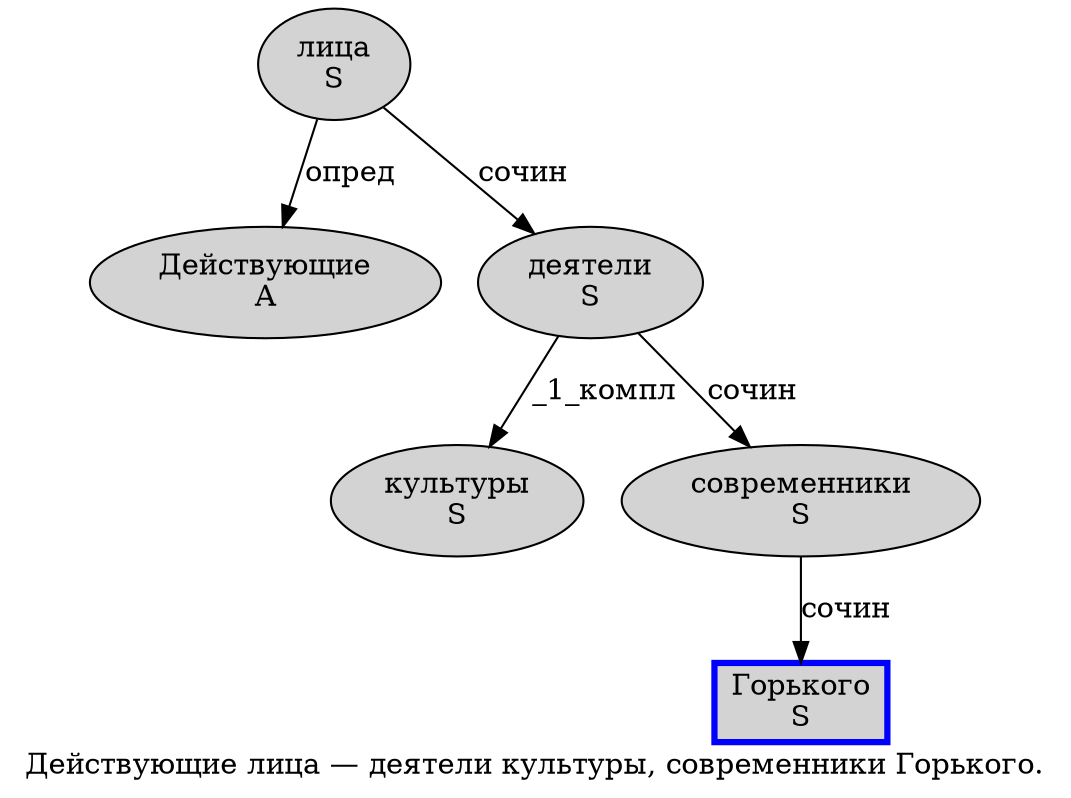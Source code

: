 digraph SENTENCE_153 {
	graph [label="Действующие лица — деятели культуры, современники Горького."]
	node [style=filled]
		0 [label="Действующие
A" color="" fillcolor=lightgray penwidth=1 shape=ellipse]
		1 [label="лица
S" color="" fillcolor=lightgray penwidth=1 shape=ellipse]
		3 [label="деятели
S" color="" fillcolor=lightgray penwidth=1 shape=ellipse]
		4 [label="культуры
S" color="" fillcolor=lightgray penwidth=1 shape=ellipse]
		6 [label="современники
S" color="" fillcolor=lightgray penwidth=1 shape=ellipse]
		7 [label="Горького
S" color=blue fillcolor=lightgray penwidth=3 shape=box]
			1 -> 0 [label="опред"]
			1 -> 3 [label="сочин"]
			6 -> 7 [label="сочин"]
			3 -> 4 [label="_1_компл"]
			3 -> 6 [label="сочин"]
}